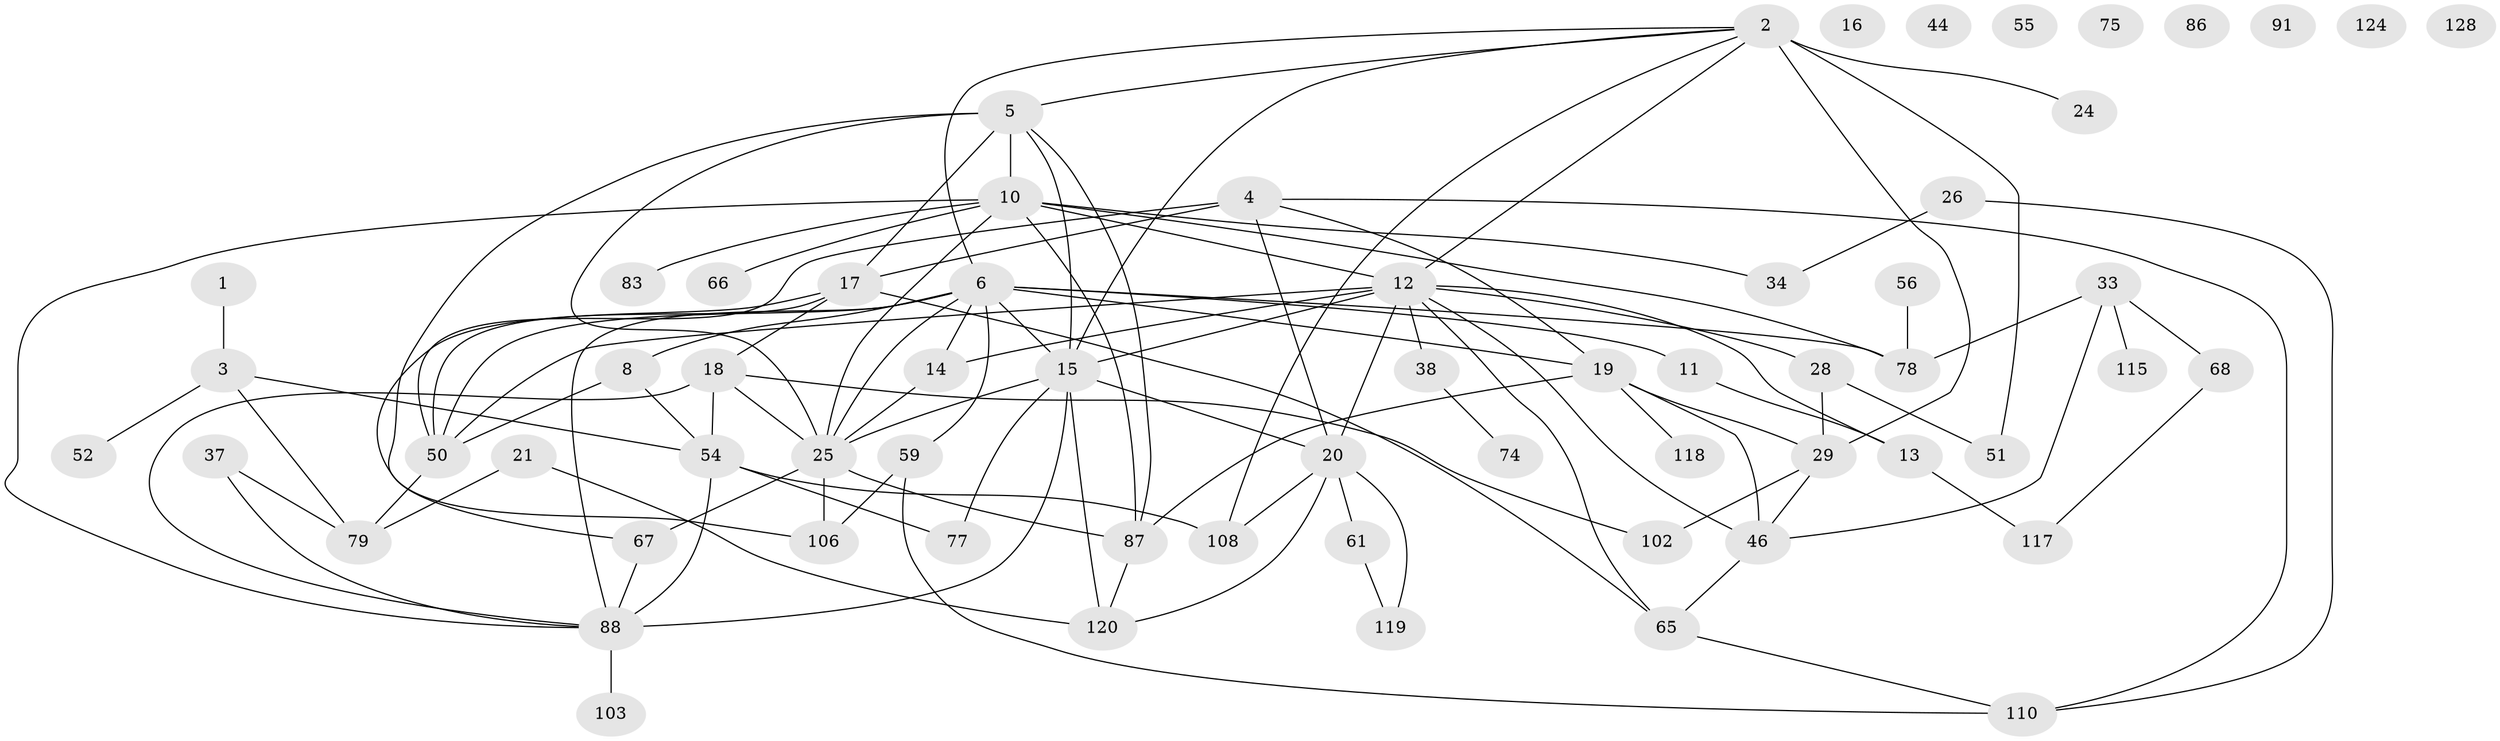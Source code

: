 // original degree distribution, {1: 0.17054263565891473, 6: 0.046511627906976744, 2: 0.20155038759689922, 5: 0.10852713178294573, 3: 0.23255813953488372, 0: 0.06201550387596899, 4: 0.15503875968992248, 7: 0.015503875968992248, 8: 0.007751937984496124}
// Generated by graph-tools (version 1.1) at 2025/16/03/04/25 18:16:27]
// undirected, 64 vertices, 108 edges
graph export_dot {
graph [start="1"]
  node [color=gray90,style=filled];
  1;
  2 [super="+85+125+22"];
  3 [super="+32"];
  4 [super="+36"];
  5 [super="+9+111+47"];
  6 [super="+98+7+49"];
  8;
  10 [super="+48"];
  11 [super="+114+96"];
  12 [super="+80+39"];
  13 [super="+45"];
  14 [super="+84+62"];
  15 [super="+35"];
  16;
  17 [super="+40+23"];
  18 [super="+31"];
  19 [super="+90"];
  20 [super="+70+27"];
  21;
  24 [super="+58"];
  25 [super="+53+63"];
  26;
  28;
  29 [super="+30"];
  33 [super="+69+122"];
  34 [super="+41"];
  37 [super="+107"];
  38 [super="+126"];
  44;
  46 [super="+109"];
  50 [super="+93+105"];
  51;
  52;
  54 [super="+57"];
  55;
  56;
  59;
  61;
  65 [super="+127"];
  66;
  67;
  68;
  74;
  75;
  77;
  78;
  79 [super="+89"];
  83;
  86;
  87;
  88 [super="+92+121"];
  91;
  102;
  103;
  106;
  108;
  110;
  115;
  117;
  118;
  119;
  120;
  124;
  128;
  1 -- 3;
  2 -- 51;
  2 -- 108;
  2 -- 24 [weight=2];
  2 -- 5;
  2 -- 15;
  2 -- 29 [weight=2];
  2 -- 6;
  2 -- 12;
  3 -- 54;
  3 -- 52;
  3 -- 79;
  4 -- 110;
  4 -- 17;
  4 -- 50 [weight=2];
  4 -- 19;
  4 -- 20;
  5 -- 106;
  5 -- 17;
  5 -- 25 [weight=3];
  5 -- 87;
  5 -- 15;
  5 -- 10;
  6 -- 25 [weight=2];
  6 -- 59;
  6 -- 8;
  6 -- 11;
  6 -- 14;
  6 -- 15;
  6 -- 78 [weight=2];
  6 -- 50 [weight=2];
  6 -- 88;
  6 -- 19;
  8 -- 50;
  8 -- 54;
  10 -- 78;
  10 -- 87;
  10 -- 34;
  10 -- 66;
  10 -- 83;
  10 -- 88;
  10 -- 25;
  10 -- 12;
  11 -- 13;
  12 -- 28;
  12 -- 14;
  12 -- 15 [weight=2];
  12 -- 65;
  12 -- 38;
  12 -- 13;
  12 -- 46;
  12 -- 50;
  12 -- 20;
  13 -- 117;
  14 -- 25;
  15 -- 88 [weight=2];
  15 -- 77;
  15 -- 120;
  15 -- 25 [weight=2];
  15 -- 20;
  17 -- 65;
  17 -- 67;
  17 -- 18;
  17 -- 50 [weight=2];
  18 -- 54;
  18 -- 88;
  18 -- 102;
  18 -- 25;
  19 -- 87;
  19 -- 118;
  19 -- 29;
  19 -- 46;
  20 -- 119;
  20 -- 120;
  20 -- 108;
  20 -- 61;
  21 -- 120;
  21 -- 79;
  25 -- 67;
  25 -- 106;
  25 -- 87;
  26 -- 110;
  26 -- 34;
  28 -- 29;
  28 -- 51;
  29 -- 102;
  29 -- 46;
  33 -- 78;
  33 -- 115;
  33 -- 68;
  33 -- 46;
  37 -- 88;
  37 -- 79;
  38 -- 74;
  46 -- 65;
  50 -- 79;
  54 -- 77;
  54 -- 108;
  54 -- 88;
  56 -- 78;
  59 -- 106;
  59 -- 110;
  61 -- 119;
  65 -- 110;
  67 -- 88;
  68 -- 117;
  87 -- 120;
  88 -- 103;
}
